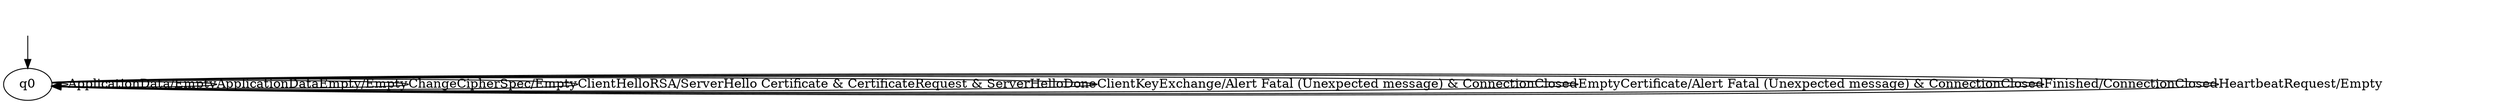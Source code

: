 digraph h0 {
q0 [label="q0"];
q0 -> q0 [label="ApplicationData/Empty"];
q0 -> q0 [label="ApplicationDataEmpty/Empty"];
q0 -> q0 [label="ChangeCipherSpec/Empty"];
q0 -> q0 [label="ClientHelloRSA/ServerHello Certificate & CertificateRequest & ServerHelloDone"];
q0 -> q0 [label="ClientKeyExchange/Alert Fatal (Unexpected message) & ConnectionClosed"];
q0 -> q0 [label="EmptyCertificate/Alert Fatal (Unexpected message) & ConnectionClosed"];
q0 -> q0 [label="Finished/ConnectionClosed"];
q0 -> q0 [label="HeartbeatRequest/Empty"];
__start0 [shape=none, label=""];
__start0 -> q0 [label=""];
}
